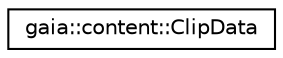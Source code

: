 digraph G
{
  edge [fontname="Helvetica",fontsize="10",labelfontname="Helvetica",labelfontsize="10"];
  node [fontname="Helvetica",fontsize="10",shape=record];
  rankdir=LR;
  Node1 [label="gaia::content::ClipData",height=0.2,width=0.4,color="black", fillcolor="white", style="filled",URL="$d6/da9/classgaia_1_1content_1_1_clip_data.html"];
}
